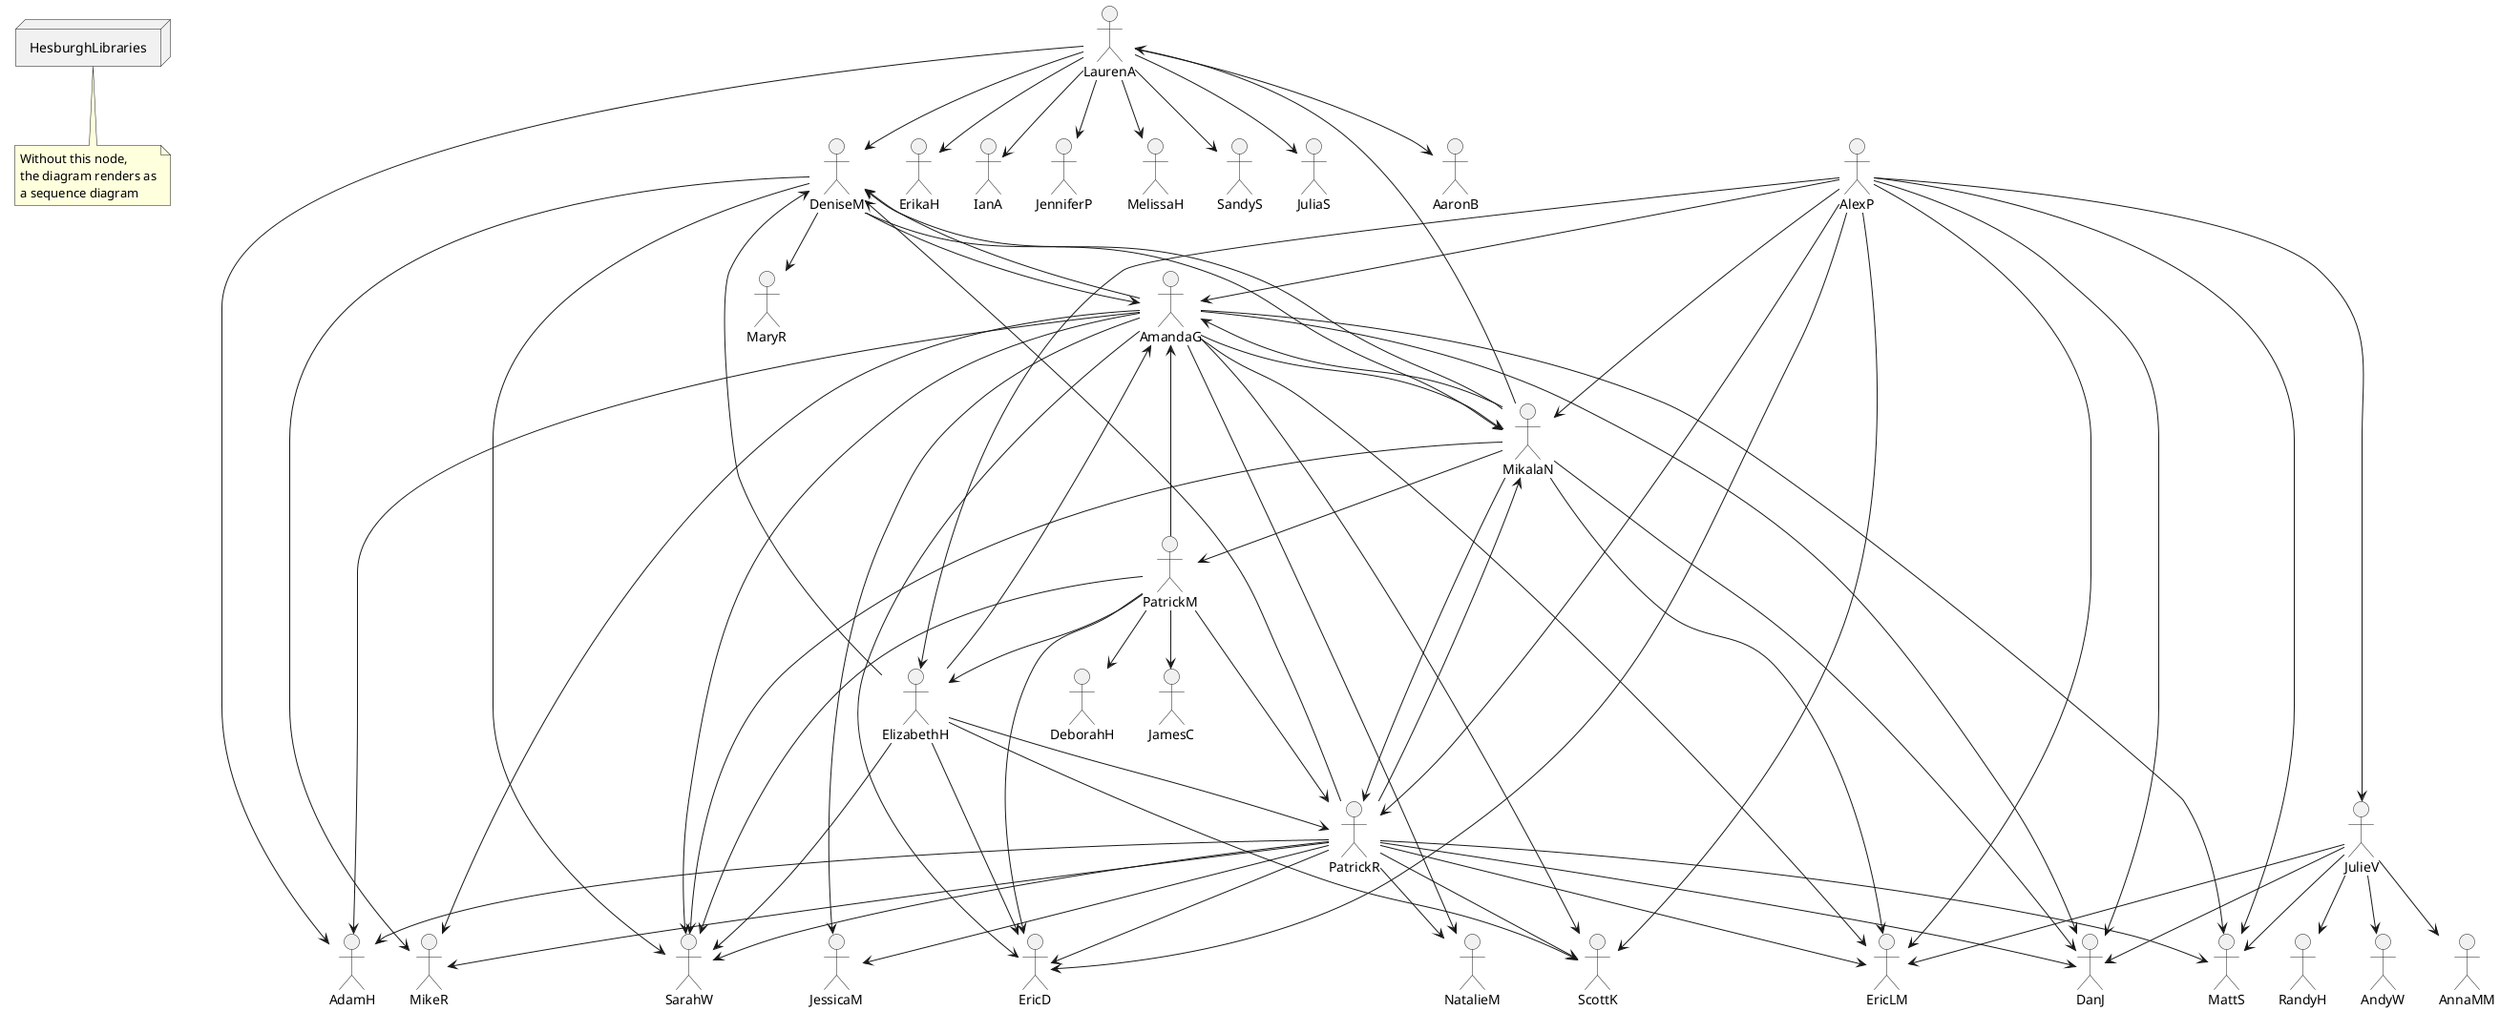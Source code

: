 # Render via PlantUML
# Generated via plantuml-preview (https://github.com/peele/plantuml-preview) in Atom
@startuml
node HesburghLibraries
note bottom of HesburghLibraries
  Without this node,
  the diagram renders as
  a sequence diagram
end note

actor AaronB
actor AdamH
actor AlexP
actor AmandaG
actor AnnaMM
actor DanJ
actor DeborahH
actor DeniseM
actor ElizabethH
actor EricD
actor EricLM
actor ErikaH
actor IanA
actor JamesC
actor JenniferP
actor JulieV
actor LaurenA
actor MelissaH
actor MikalaN
actor PatrickM
actor PatrickR
actor RandyH
actor SandyS
actor SarahW

AlexP --> AmandaG
AlexP --> DanJ
AlexP --> ElizabethH
AlexP --> EricD
AlexP --> EricLM
AlexP --> JulieV
AlexP --> MattS
AlexP --> MikalaN
AlexP --> PatrickR
AlexP --> ScottK
AmandaG --> AdamH
AmandaG --> DanJ
AmandaG --> DeniseM
AmandaG --> EricD
AmandaG --> EricLM
AmandaG --> JessicaM
AmandaG --> MattS
AmandaG --> MikalaN
AmandaG --> MikeR
AmandaG --> NatalieM
AmandaG --> SarahW
AmandaG --> ScottK
DeniseM --> AmandaG
DeniseM --> MaryR
DeniseM --> MikalaN
DeniseM --> MikeR
DeniseM --> SarahW
ElizabethH --> AmandaG
ElizabethH --> DeniseM
ElizabethH --> EricD
ElizabethH --> PatrickR
ElizabethH --> SarahW
ElizabethH --> ScottK
JulieV --> AndyW
JulieV --> AnnaMM
JulieV --> DanJ
JulieV --> EricLM
JulieV --> MattS
JulieV --> RandyH
LaurenA --> AaronB
LaurenA --> AdamH
LaurenA --> DeniseM
LaurenA --> ErikaH
LaurenA --> IanA
LaurenA --> JenniferP
LaurenA --> JuliaS
LaurenA --> MelissaH
LaurenA --> SandyS
MikalaN --> AmandaG
MikalaN --> DanJ
MikalaN --> DeniseM
MikalaN --> EricLM
MikalaN --> LaurenA
MikalaN --> PatrickM
MikalaN --> PatrickR
MikalaN --> SarahW
PatrickM --> AmandaG
PatrickM --> DeborahH
PatrickM --> ElizabethH
PatrickM --> EricD
PatrickM --> JamesC
PatrickM --> PatrickR
PatrickM --> SarahW
PatrickR --> AdamH
PatrickR --> DanJ
PatrickR --> DeniseM
PatrickR --> EricD
PatrickR --> EricLM
PatrickR --> JessicaM
PatrickR --> MattS
PatrickR --> MikalaN
PatrickR --> MikeR
PatrickR --> NatalieM
PatrickR --> SarahW
PatrickR --> ScottK

@enduml
